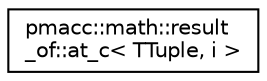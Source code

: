 digraph "Graphical Class Hierarchy"
{
 // LATEX_PDF_SIZE
  edge [fontname="Helvetica",fontsize="10",labelfontname="Helvetica",labelfontsize="10"];
  node [fontname="Helvetica",fontsize="10",shape=record];
  rankdir="LR";
  Node0 [label="pmacc::math::result\l_of::at_c\< TTuple, i \>",height=0.2,width=0.4,color="black", fillcolor="white", style="filled",URL="$structpmacc_1_1math_1_1result__of_1_1at__c.html",tooltip=" "];
}
